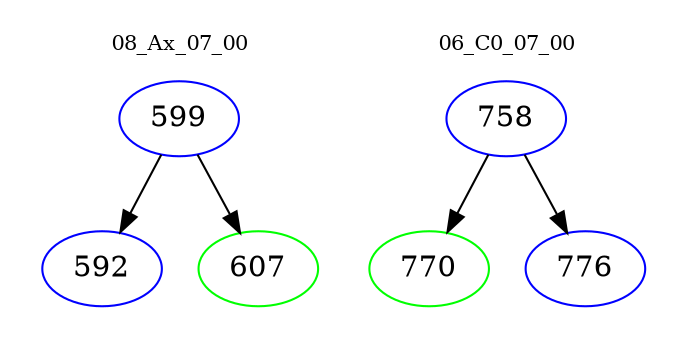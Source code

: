 digraph{
subgraph cluster_0 {
color = white
label = "08_Ax_07_00";
fontsize=10;
T0_599 [label="599", color="blue"]
T0_599 -> T0_592 [color="black"]
T0_592 [label="592", color="blue"]
T0_599 -> T0_607 [color="black"]
T0_607 [label="607", color="green"]
}
subgraph cluster_1 {
color = white
label = "06_C0_07_00";
fontsize=10;
T1_758 [label="758", color="blue"]
T1_758 -> T1_770 [color="black"]
T1_770 [label="770", color="green"]
T1_758 -> T1_776 [color="black"]
T1_776 [label="776", color="blue"]
}
}
